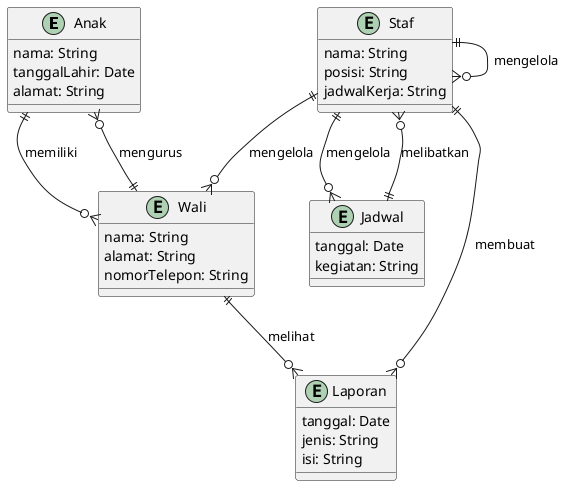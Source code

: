 @startuml ERD
entity "Anak" {
  nama: String
  tanggalLahir: Date
  alamat: String
}

entity "Wali" {
  nama: String
  alamat: String
  nomorTelepon: String
}

entity "Staf" {
  nama: String
  posisi: String
  jadwalKerja: String
}

entity "Jadwal" {
  tanggal: Date
  kegiatan: String
}

entity "Laporan" {
  tanggal: Date
  jenis: String
  isi: String
}

Anak ||--o{ Wali : memiliki
Wali ||--o{ Anak : mengurus
Jadwal ||--o{ Staf : melibatkan
Staf ||--o{ Jadwal : mengelola
Staf ||--o{ Staf : mengelola
Staf ||--o{ Wali : mengelola
Staf ||--o{ Laporan : membuat
Wali ||--o{ Laporan : melihat
@enduml
